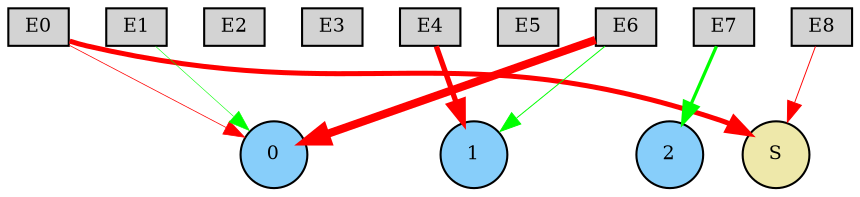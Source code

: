 digraph {
	node [fontsize=9 height=0.2 shape=circle width=0.2]
	subgraph inputs {
		node [shape=box style=filled]
		rank=source
		E0 [fillcolor=lightgray]
		E1 [fillcolor=lightgray]
		E0 -> E1 [style=invis]
		E2 [fillcolor=lightgray]
		E1 -> E2 [style=invis]
		E3 [fillcolor=lightgray]
		E2 -> E3 [style=invis]
		E4 [fillcolor=lightgray]
		E3 -> E4 [style=invis]
		E5 [fillcolor=lightgray]
		E4 -> E5 [style=invis]
		E6 [fillcolor=lightgray]
		E5 -> E6 [style=invis]
		E7 [fillcolor=lightgray]
		E6 -> E7 [style=invis]
		E8 [fillcolor=lightgray]
		E7 -> E8 [style=invis]
	}
	subgraph outputs {
		node [style=filled]
		rank=sink
		0 [fillcolor=lightskyblue fontsize=9 height=0.2 shape=circle width=0.2]
		1 [fillcolor=lightskyblue fontsize=9 height=0.2 shape=circle width=0.2]
		0 -> 1 [style=invis]
		2 [fillcolor=lightskyblue fontsize=9 height=0.2 shape=circle width=0.2]
		1 -> 2 [style=invis]
		S [fillcolor=palegoldenrod fontsize=9 height=0.2 shape=circle width=0.2]
		2 -> S [style=invis]
	}
	E7 -> 2 [color=green penwidth=1.5571664164444077 style=solid]
	E4 -> 1 [color=red penwidth=2.555678747324553 style=solid]
	E0 -> S [color=red penwidth=2.4058649817563853 style=solid]
	E6 -> 0 [color=red penwidth=3.9146291928812738 style=solid]
	E0 -> 0 [color=red penwidth=0.35596394550387234 style=solid]
	E8 -> S [color=red penwidth=0.45267744690297773 style=solid]
	E1 -> 0 [color=green penwidth=0.272069183979579 style=solid]
	E6 -> 1 [color=green penwidth=0.46280394843019756 style=solid]
}
